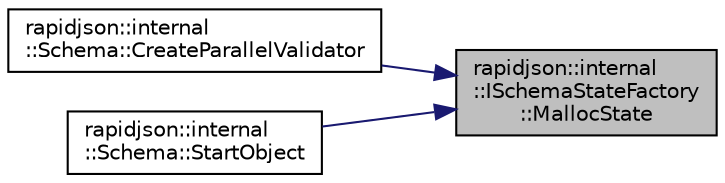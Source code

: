 digraph "rapidjson::internal::ISchemaStateFactory::MallocState"
{
 // INTERACTIVE_SVG=YES
 // LATEX_PDF_SIZE
  edge [fontname="Helvetica",fontsize="10",labelfontname="Helvetica",labelfontsize="10"];
  node [fontname="Helvetica",fontsize="10",shape=record];
  rankdir="RL";
  Node19 [label="rapidjson::internal\l::ISchemaStateFactory\l::MallocState",height=0.2,width=0.4,color="black", fillcolor="grey75", style="filled", fontcolor="black",tooltip=" "];
  Node19 -> Node20 [dir="back",color="midnightblue",fontsize="10",style="solid",fontname="Helvetica"];
  Node20 [label="rapidjson::internal\l::Schema::CreateParallelValidator",height=0.2,width=0.4,color="black", fillcolor="white", style="filled",URL="$classrapidjson_1_1internal_1_1_schema.html#aa8e9504b3e7bea6e6f6e80ea302c252d",tooltip=" "];
  Node19 -> Node21 [dir="back",color="midnightblue",fontsize="10",style="solid",fontname="Helvetica"];
  Node21 [label="rapidjson::internal\l::Schema::StartObject",height=0.2,width=0.4,color="black", fillcolor="white", style="filled",URL="$classrapidjson_1_1internal_1_1_schema.html#a64fd79498ff9e034dae8180f1f0701ce",tooltip=" "];
}
